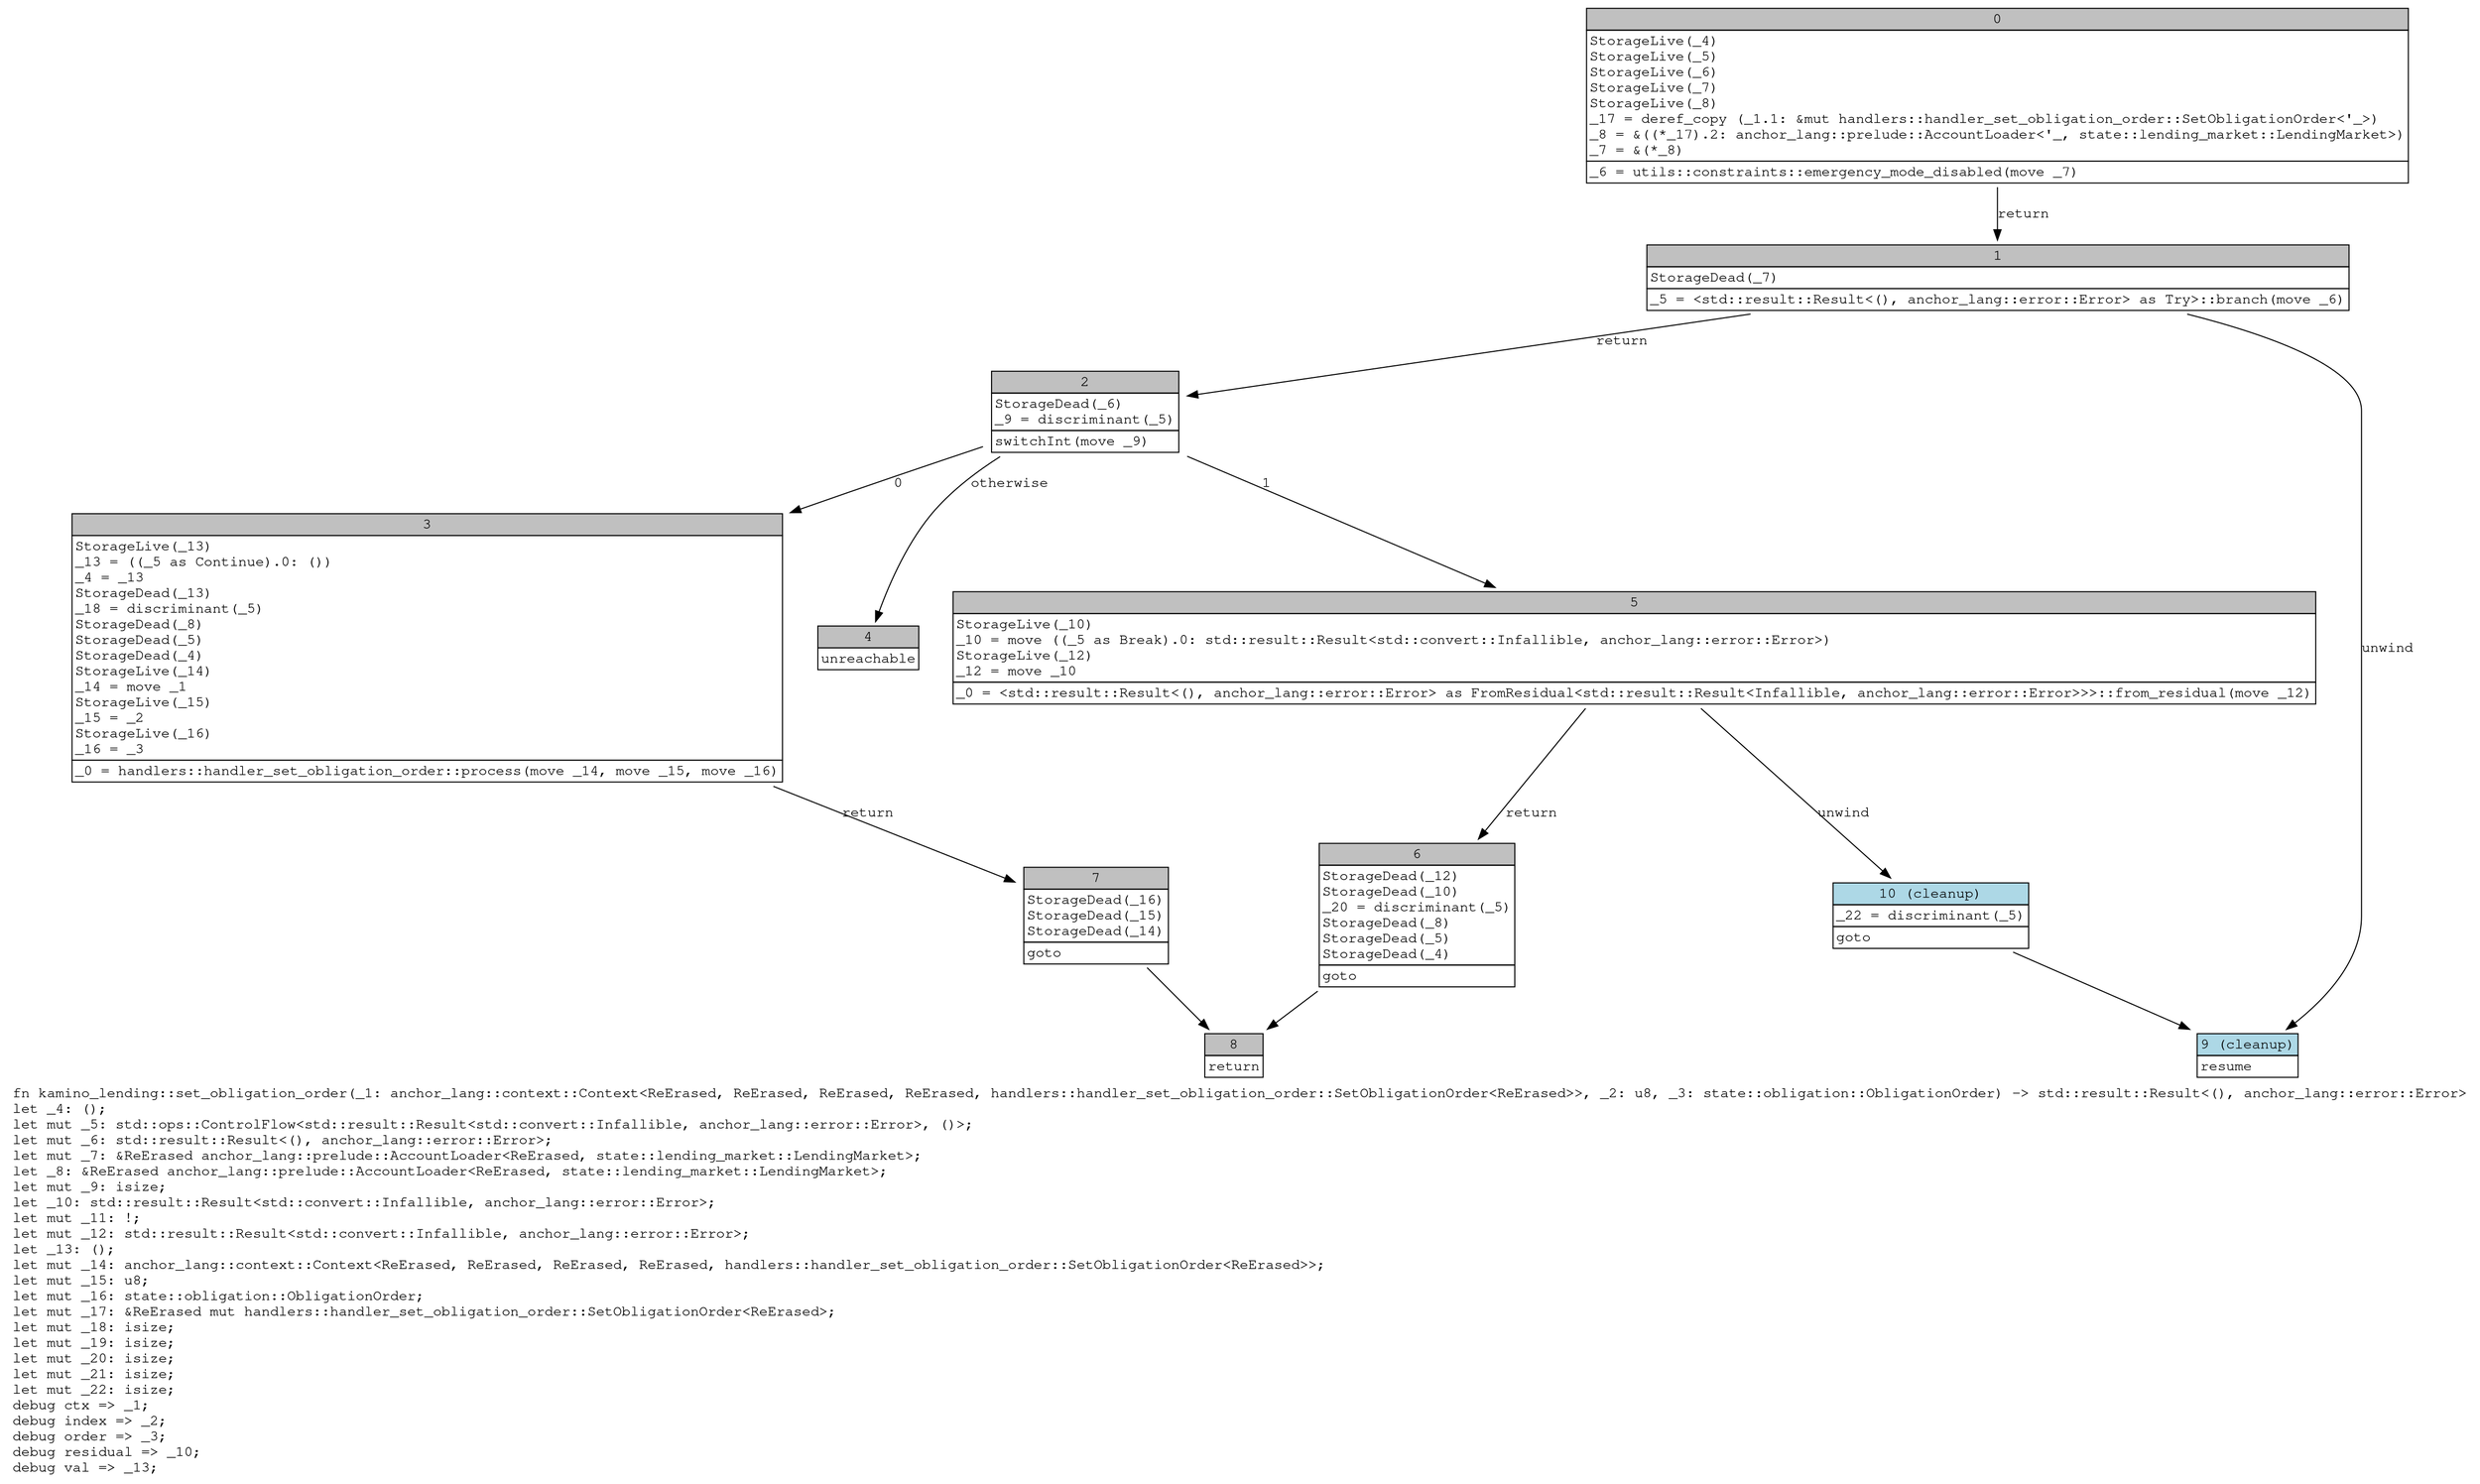 digraph Mir_0_13844 {
    graph [fontname="Courier, monospace"];
    node [fontname="Courier, monospace"];
    edge [fontname="Courier, monospace"];
    label=<fn kamino_lending::set_obligation_order(_1: anchor_lang::context::Context&lt;ReErased, ReErased, ReErased, ReErased, handlers::handler_set_obligation_order::SetObligationOrder&lt;ReErased&gt;&gt;, _2: u8, _3: state::obligation::ObligationOrder) -&gt; std::result::Result&lt;(), anchor_lang::error::Error&gt;<br align="left"/>let _4: ();<br align="left"/>let mut _5: std::ops::ControlFlow&lt;std::result::Result&lt;std::convert::Infallible, anchor_lang::error::Error&gt;, ()&gt;;<br align="left"/>let mut _6: std::result::Result&lt;(), anchor_lang::error::Error&gt;;<br align="left"/>let mut _7: &amp;ReErased anchor_lang::prelude::AccountLoader&lt;ReErased, state::lending_market::LendingMarket&gt;;<br align="left"/>let _8: &amp;ReErased anchor_lang::prelude::AccountLoader&lt;ReErased, state::lending_market::LendingMarket&gt;;<br align="left"/>let mut _9: isize;<br align="left"/>let _10: std::result::Result&lt;std::convert::Infallible, anchor_lang::error::Error&gt;;<br align="left"/>let mut _11: !;<br align="left"/>let mut _12: std::result::Result&lt;std::convert::Infallible, anchor_lang::error::Error&gt;;<br align="left"/>let _13: ();<br align="left"/>let mut _14: anchor_lang::context::Context&lt;ReErased, ReErased, ReErased, ReErased, handlers::handler_set_obligation_order::SetObligationOrder&lt;ReErased&gt;&gt;;<br align="left"/>let mut _15: u8;<br align="left"/>let mut _16: state::obligation::ObligationOrder;<br align="left"/>let mut _17: &amp;ReErased mut handlers::handler_set_obligation_order::SetObligationOrder&lt;ReErased&gt;;<br align="left"/>let mut _18: isize;<br align="left"/>let mut _19: isize;<br align="left"/>let mut _20: isize;<br align="left"/>let mut _21: isize;<br align="left"/>let mut _22: isize;<br align="left"/>debug ctx =&gt; _1;<br align="left"/>debug index =&gt; _2;<br align="left"/>debug order =&gt; _3;<br align="left"/>debug residual =&gt; _10;<br align="left"/>debug val =&gt; _13;<br align="left"/>>;
    bb0__0_13844 [shape="none", label=<<table border="0" cellborder="1" cellspacing="0"><tr><td bgcolor="gray" align="center" colspan="1">0</td></tr><tr><td align="left" balign="left">StorageLive(_4)<br/>StorageLive(_5)<br/>StorageLive(_6)<br/>StorageLive(_7)<br/>StorageLive(_8)<br/>_17 = deref_copy (_1.1: &amp;mut handlers::handler_set_obligation_order::SetObligationOrder&lt;'_&gt;)<br/>_8 = &amp;((*_17).2: anchor_lang::prelude::AccountLoader&lt;'_, state::lending_market::LendingMarket&gt;)<br/>_7 = &amp;(*_8)<br/></td></tr><tr><td align="left">_6 = utils::constraints::emergency_mode_disabled(move _7)</td></tr></table>>];
    bb1__0_13844 [shape="none", label=<<table border="0" cellborder="1" cellspacing="0"><tr><td bgcolor="gray" align="center" colspan="1">1</td></tr><tr><td align="left" balign="left">StorageDead(_7)<br/></td></tr><tr><td align="left">_5 = &lt;std::result::Result&lt;(), anchor_lang::error::Error&gt; as Try&gt;::branch(move _6)</td></tr></table>>];
    bb2__0_13844 [shape="none", label=<<table border="0" cellborder="1" cellspacing="0"><tr><td bgcolor="gray" align="center" colspan="1">2</td></tr><tr><td align="left" balign="left">StorageDead(_6)<br/>_9 = discriminant(_5)<br/></td></tr><tr><td align="left">switchInt(move _9)</td></tr></table>>];
    bb3__0_13844 [shape="none", label=<<table border="0" cellborder="1" cellspacing="0"><tr><td bgcolor="gray" align="center" colspan="1">3</td></tr><tr><td align="left" balign="left">StorageLive(_13)<br/>_13 = ((_5 as Continue).0: ())<br/>_4 = _13<br/>StorageDead(_13)<br/>_18 = discriminant(_5)<br/>StorageDead(_8)<br/>StorageDead(_5)<br/>StorageDead(_4)<br/>StorageLive(_14)<br/>_14 = move _1<br/>StorageLive(_15)<br/>_15 = _2<br/>StorageLive(_16)<br/>_16 = _3<br/></td></tr><tr><td align="left">_0 = handlers::handler_set_obligation_order::process(move _14, move _15, move _16)</td></tr></table>>];
    bb4__0_13844 [shape="none", label=<<table border="0" cellborder="1" cellspacing="0"><tr><td bgcolor="gray" align="center" colspan="1">4</td></tr><tr><td align="left">unreachable</td></tr></table>>];
    bb5__0_13844 [shape="none", label=<<table border="0" cellborder="1" cellspacing="0"><tr><td bgcolor="gray" align="center" colspan="1">5</td></tr><tr><td align="left" balign="left">StorageLive(_10)<br/>_10 = move ((_5 as Break).0: std::result::Result&lt;std::convert::Infallible, anchor_lang::error::Error&gt;)<br/>StorageLive(_12)<br/>_12 = move _10<br/></td></tr><tr><td align="left">_0 = &lt;std::result::Result&lt;(), anchor_lang::error::Error&gt; as FromResidual&lt;std::result::Result&lt;Infallible, anchor_lang::error::Error&gt;&gt;&gt;::from_residual(move _12)</td></tr></table>>];
    bb6__0_13844 [shape="none", label=<<table border="0" cellborder="1" cellspacing="0"><tr><td bgcolor="gray" align="center" colspan="1">6</td></tr><tr><td align="left" balign="left">StorageDead(_12)<br/>StorageDead(_10)<br/>_20 = discriminant(_5)<br/>StorageDead(_8)<br/>StorageDead(_5)<br/>StorageDead(_4)<br/></td></tr><tr><td align="left">goto</td></tr></table>>];
    bb7__0_13844 [shape="none", label=<<table border="0" cellborder="1" cellspacing="0"><tr><td bgcolor="gray" align="center" colspan="1">7</td></tr><tr><td align="left" balign="left">StorageDead(_16)<br/>StorageDead(_15)<br/>StorageDead(_14)<br/></td></tr><tr><td align="left">goto</td></tr></table>>];
    bb8__0_13844 [shape="none", label=<<table border="0" cellborder="1" cellspacing="0"><tr><td bgcolor="gray" align="center" colspan="1">8</td></tr><tr><td align="left">return</td></tr></table>>];
    bb9__0_13844 [shape="none", label=<<table border="0" cellborder="1" cellspacing="0"><tr><td bgcolor="lightblue" align="center" colspan="1">9 (cleanup)</td></tr><tr><td align="left">resume</td></tr></table>>];
    bb10__0_13844 [shape="none", label=<<table border="0" cellborder="1" cellspacing="0"><tr><td bgcolor="lightblue" align="center" colspan="1">10 (cleanup)</td></tr><tr><td align="left" balign="left">_22 = discriminant(_5)<br/></td></tr><tr><td align="left">goto</td></tr></table>>];
    bb0__0_13844 -> bb1__0_13844 [label="return"];
    bb1__0_13844 -> bb2__0_13844 [label="return"];
    bb1__0_13844 -> bb9__0_13844 [label="unwind"];
    bb2__0_13844 -> bb3__0_13844 [label="0"];
    bb2__0_13844 -> bb5__0_13844 [label="1"];
    bb2__0_13844 -> bb4__0_13844 [label="otherwise"];
    bb3__0_13844 -> bb7__0_13844 [label="return"];
    bb5__0_13844 -> bb6__0_13844 [label="return"];
    bb5__0_13844 -> bb10__0_13844 [label="unwind"];
    bb6__0_13844 -> bb8__0_13844 [label=""];
    bb7__0_13844 -> bb8__0_13844 [label=""];
    bb10__0_13844 -> bb9__0_13844 [label=""];
}
